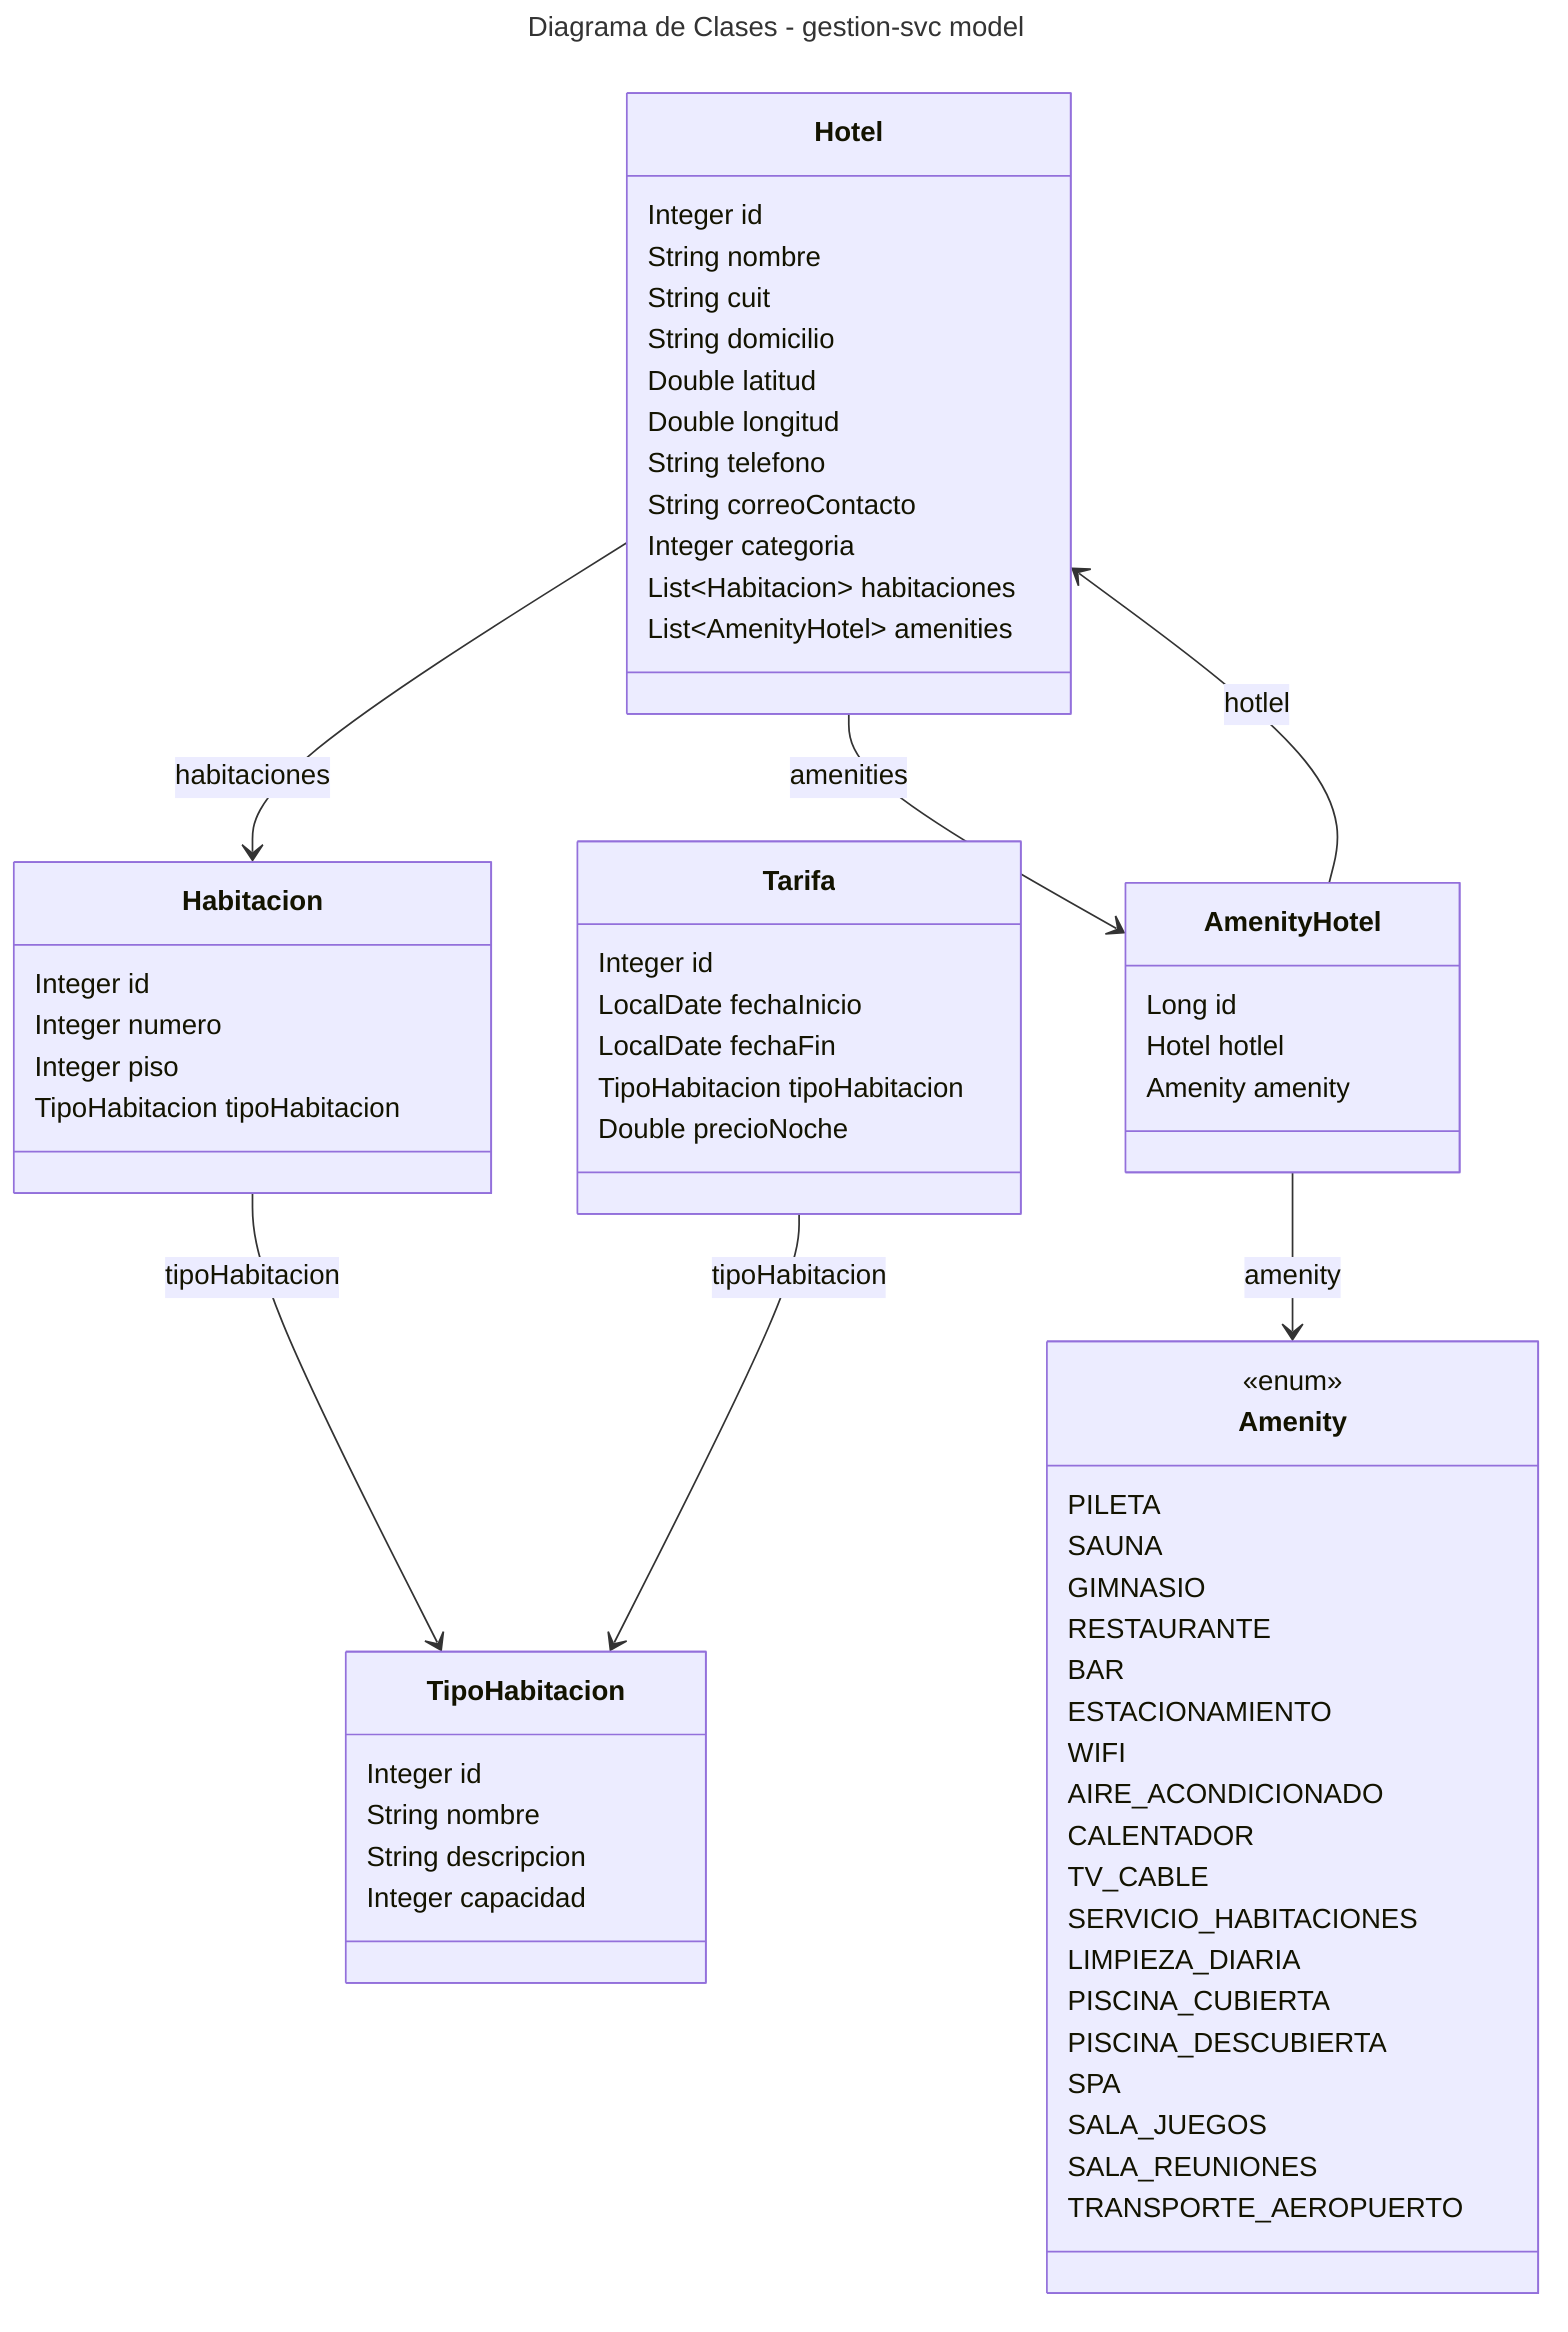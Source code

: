 ---
title: Diagrama de Clases - gestion-svc model
---
classDiagram
    class Hotel {
        Integer id
        String nombre
        String cuit
        String domicilio
        Double latitud
        Double longitud
        String telefono
        String correoContacto
        Integer categoria
        List~Habitacion~ habitaciones
        List~AmenityHotel~ amenities
    }
    class Habitacion {
        Integer id
        Integer numero
        Integer piso
        TipoHabitacion tipoHabitacion
    }
    class TipoHabitacion {
        Integer id
        String nombre
        String descripcion
        Integer capacidad
    }
    class Tarifa {
        Integer id
        LocalDate fechaInicio
        LocalDate fechaFin
        TipoHabitacion tipoHabitacion
        Double precioNoche
    }
    class AmenityHotel {
        Long id
        Hotel hotlel
        Amenity amenity
    }
    class Amenity {
        <<enum>>
        PILETA
        SAUNA
        GIMNASIO
        RESTAURANTE
        BAR
        ESTACIONAMIENTO
        WIFI
        AIRE_ACONDICIONADO
        CALENTADOR
        TV_CABLE
        SERVICIO_HABITACIONES
        LIMPIEZA_DIARIA
        PISCINA_CUBIERTA
        PISCINA_DESCUBIERTA
        SPA
        SALA_JUEGOS
        SALA_REUNIONES
        TRANSPORTE_AEROPUERTO
    }
    Hotel --> Habitacion : habitaciones
    Hotel --> AmenityHotel : amenities
    AmenityHotel --> Hotel : hotlel
    AmenityHotel --> Amenity : amenity
    Habitacion --> TipoHabitacion : tipoHabitacion
    Tarifa --> TipoHabitacion : tipoHabitacion